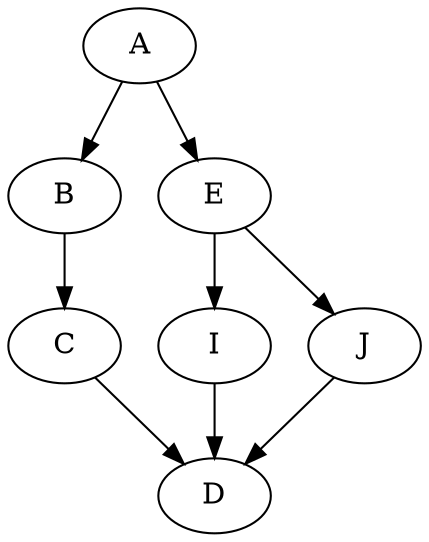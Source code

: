 digraph right {

    A -> B;
    B -> C;
    C -> D;
    A -> E;
    E -> I;
    E -> J;
    I -> D;
    J -> D;

}
